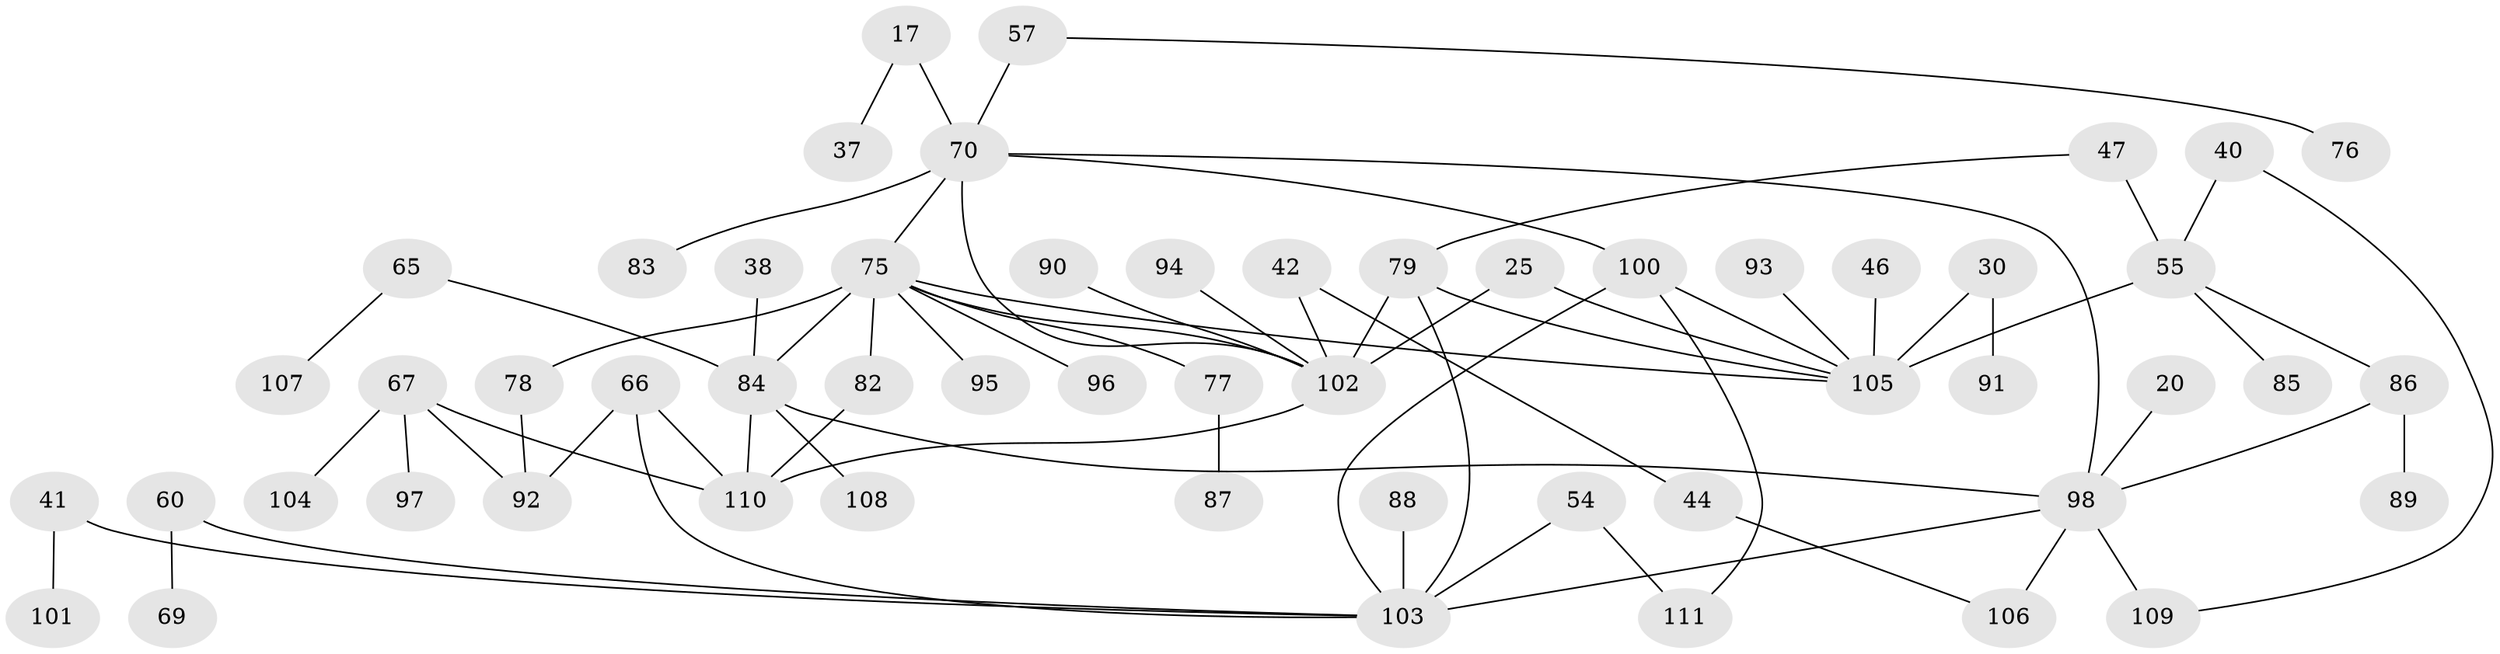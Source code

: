 // original degree distribution, {4: 0.12612612612612611, 6: 0.036036036036036036, 5: 0.018018018018018018, 2: 0.3783783783783784, 3: 0.17117117117117117, 7: 0.036036036036036036, 8: 0.009009009009009009, 1: 0.22522522522522523}
// Generated by graph-tools (version 1.1) at 2025/46/03/04/25 21:46:07]
// undirected, 55 vertices, 71 edges
graph export_dot {
graph [start="1"]
  node [color=gray90,style=filled];
  17 [super="+9"];
  20 [super="+5+15"];
  25;
  30;
  37;
  38;
  40;
  41;
  42;
  44;
  46;
  47 [super="+27"];
  54;
  55 [super="+26"];
  57;
  60;
  65;
  66;
  67 [super="+63"];
  69;
  70 [super="+4"];
  75 [super="+32+34+68"];
  76;
  77;
  78 [super="+74"];
  79 [super="+13+61"];
  82 [super="+80"];
  83;
  84 [super="+22+23+81"];
  85;
  86 [super="+43+56"];
  87;
  88;
  89;
  90;
  91 [super="+50"];
  92;
  93;
  94;
  95;
  96;
  97;
  98 [super="+71+36"];
  100 [super="+7+19"];
  101;
  102 [super="+51+58+52+49+99"];
  103 [super="+35+33+48"];
  104;
  105 [super="+72+21"];
  106;
  107;
  108;
  109;
  110 [super="+73"];
  111;
  17 -- 37;
  17 -- 70;
  20 -- 98 [weight=2];
  25 -- 102;
  25 -- 105;
  30 -- 91 [weight=2];
  30 -- 105 [weight=2];
  38 -- 84;
  40 -- 109;
  40 -- 55;
  41 -- 101;
  41 -- 103;
  42 -- 44;
  42 -- 102;
  44 -- 106;
  46 -- 105;
  47 -- 55 [weight=2];
  47 -- 79;
  54 -- 111;
  54 -- 103 [weight=2];
  55 -- 85;
  55 -- 86;
  55 -- 105 [weight=2];
  57 -- 76;
  57 -- 70;
  60 -- 69;
  60 -- 103;
  65 -- 107;
  65 -- 84;
  66 -- 92;
  66 -- 103 [weight=2];
  66 -- 110;
  67 -- 92 [weight=2];
  67 -- 104;
  67 -- 97;
  67 -- 110;
  70 -- 75 [weight=2];
  70 -- 83;
  70 -- 100;
  70 -- 102 [weight=2];
  70 -- 98 [weight=2];
  75 -- 78 [weight=2];
  75 -- 95;
  75 -- 96;
  75 -- 84 [weight=3];
  75 -- 77;
  75 -- 102 [weight=2];
  75 -- 82;
  75 -- 105 [weight=2];
  77 -- 87;
  78 -- 92;
  79 -- 102 [weight=2];
  79 -- 103;
  79 -- 105;
  82 -- 110;
  84 -- 108;
  84 -- 110;
  84 -- 98 [weight=2];
  86 -- 89;
  86 -- 98;
  88 -- 103;
  90 -- 102;
  93 -- 105;
  94 -- 102;
  98 -- 103 [weight=2];
  98 -- 106;
  98 -- 109;
  100 -- 111;
  100 -- 103;
  100 -- 105;
  102 -- 110;
}
